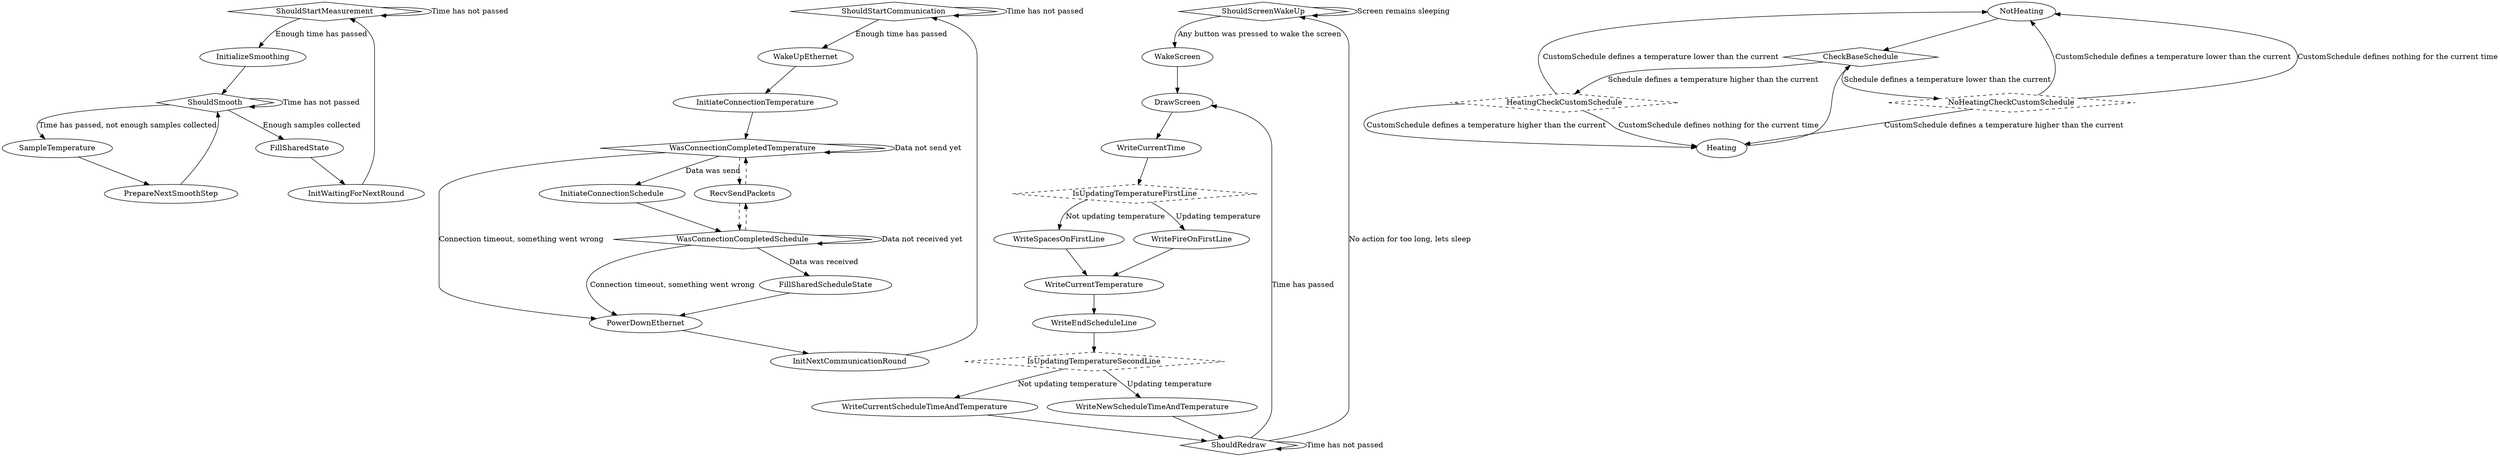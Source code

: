 digraph states {
	// temperature measurement
	ShouldStartMeasurement -> ShouldStartMeasurement [label="Time has not passed"]
	ShouldStartMeasurement -> InitializeSmoothing [label="Enough time has passed"]
	InitializeSmoothing -> ShouldSmooth

	ShouldSmooth -> ShouldSmooth [label="Time has not passed"]
	ShouldSmooth -> SampleTemperature [label="Time has passed, not enough samples collected"]
	ShouldSmooth -> FillSharedState [label="Enough samples collected"]

	SampleTemperature -> PrepareNextSmoothStep
	PrepareNextSmoothStep -> ShouldSmooth
	FillSharedState -> InitWaitingForNextRound
	InitWaitingForNextRound -> ShouldStartMeasurement

	ShouldStartMeasurement [shape=diamond]
	ShouldSmooth [shape=diamond]

	// communicate with server
	ShouldStartCommunication -> ShouldStartCommunication [label="Time has not passed"]
	ShouldStartCommunication -> WakeUpEthernet [label="Enough time has passed"]

	WakeUpEthernet -> InitiateConnectionTemperature
	InitiateConnectionTemperature -> WasConnectionCompletedTemperature

	WasConnectionCompletedTemperature -> RecvSendPackets -> WasConnectionCompletedTemperature [style=dashed]
	WasConnectionCompletedTemperature -> PowerDownEthernet [label="Connection timeout, something went wrong"]
	WasConnectionCompletedTemperature -> WasConnectionCompletedTemperature [label="Data not send yet"]
	WasConnectionCompletedTemperature -> InitiateConnectionSchedule [label="Data was send"]

	InitiateConnectionSchedule -> WasConnectionCompletedSchedule

	WasConnectionCompletedSchedule -> RecvSendPackets -> WasConnectionCompletedSchedule [style=dashed]
	WasConnectionCompletedSchedule -> PowerDownEthernet [label="Connection timeout, something went wrong"]
	WasConnectionCompletedSchedule -> WasConnectionCompletedSchedule [label="Data not received yet"]
	WasConnectionCompletedSchedule -> FillSharedScheduleState [label="Data was received"]

	FillSharedScheduleState -> PowerDownEthernet
	PowerDownEthernet -> InitNextCommunicationRound -> ShouldStartCommunication


	ShouldStartCommunication [shape=diamond]
	WasConnectionCompletedTemperature [shape=diamond]
	WasConnectionCompletedSchedule [shape=diamond]

	// show screen
	ShouldScreenWakeUp -> WakeScreen [label="Any button was pressed to wake the screen"]
	ShouldScreenWakeUp -> ShouldScreenWakeUp [label="Screen remains sleeping"]

	WakeScreen -> DrawScreen

	DrawScreen -> WriteCurrentTime -> IsUpdatingTemperatureFirstLine

	IsUpdatingTemperatureFirstLine -> WriteSpacesOnFirstLine [label="Not updating temperature"]
	IsUpdatingTemperatureFirstLine -> WriteFireOnFirstLine [label="Updating temperature"]
	WriteSpacesOnFirstLine -> WriteCurrentTemperature
	WriteFireOnFirstLine -> WriteCurrentTemperature
	WriteCurrentTemperature -> WriteEndScheduleLine
	
	WriteEndScheduleLine -> IsUpdatingTemperatureSecondLine
	IsUpdatingTemperatureSecondLine -> WriteCurrentScheduleTimeAndTemperature [label="Not updating temperature"]
	IsUpdatingTemperatureSecondLine -> WriteNewScheduleTimeAndTemperature [label="Updating temperature"]
	WriteCurrentScheduleTimeAndTemperature -> ShouldRedraw
	WriteNewScheduleTimeAndTemperature -> ShouldRedraw

	ShouldRedraw -> DrawScreen [label="Time has passed"]
	ShouldRedraw -> ShouldRedraw [label="Time has not passed"]
	ShouldRedraw -> ShouldScreenWakeUp [label="No action for too long, lets sleep"]


	ShouldScreenWakeUp [shape=diamond]
	IsUpdatingTemperatureFirstLine [shape=diamond, style=dashed]
	IsUpdatingTemperatureSecondLine [shape=diamond, style=dashed]
	ShouldRedraw [shape=diamond]


	// schedule handler
	NotHeating -> CheckBaseSchedule
	CheckBaseSchedule -> NoHeatingCheckCustomSchedule [label="Schedule defines a temperature lower than the current"]
	CheckBaseSchedule -> HeatingCheckCustomSchedule [label="Schedule defines a temperature higher than the current"]

	NoHeatingCheckCustomSchedule -> NotHeating [label="CustomSchedule defines a temperature lower than the current"]
	NoHeatingCheckCustomSchedule -> NotHeating [label="CustomSchedule defines nothing for the current time"]
	NoHeatingCheckCustomSchedule -> Heating [label="CustomSchedule defines a temperature higher than the current"]
	HeatingCheckCustomSchedule -> NotHeating [label="CustomSchedule defines a temperature lower than the current"]
	HeatingCheckCustomSchedule -> Heating [label="CustomSchedule defines a temperature higher than the current"]
	HeatingCheckCustomSchedule -> Heating [label="CustomSchedule defines nothing for the current time"]

	Heating -> CheckBaseSchedule

	CheckBaseSchedule [shape=diamond]
	NoHeatingCheckCustomSchedule [shape=diamond, style=dashed]
	HeatingCheckCustomSchedule [shape=diamond, style=dashed]
}
